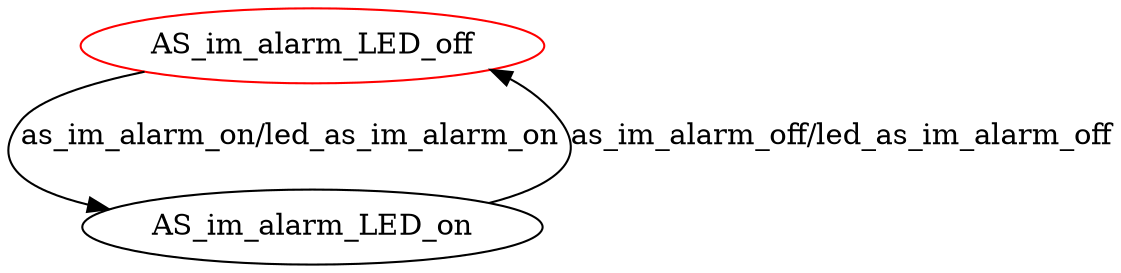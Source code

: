 digraph G {
label=""
AS_im_alarm_LED_off [color="red"]
AS_im_alarm_LED_off
AS_im_alarm_LED_on
AS_im_alarm_LED_off [label="AS_im_alarm_LED_off"];
AS_im_alarm_LED_off -> AS_im_alarm_LED_on[label="as_im_alarm_on/led_as_im_alarm_on"]
AS_im_alarm_LED_on [label="AS_im_alarm_LED_on"];
AS_im_alarm_LED_on -> AS_im_alarm_LED_off[label="as_im_alarm_off/led_as_im_alarm_off"]
}